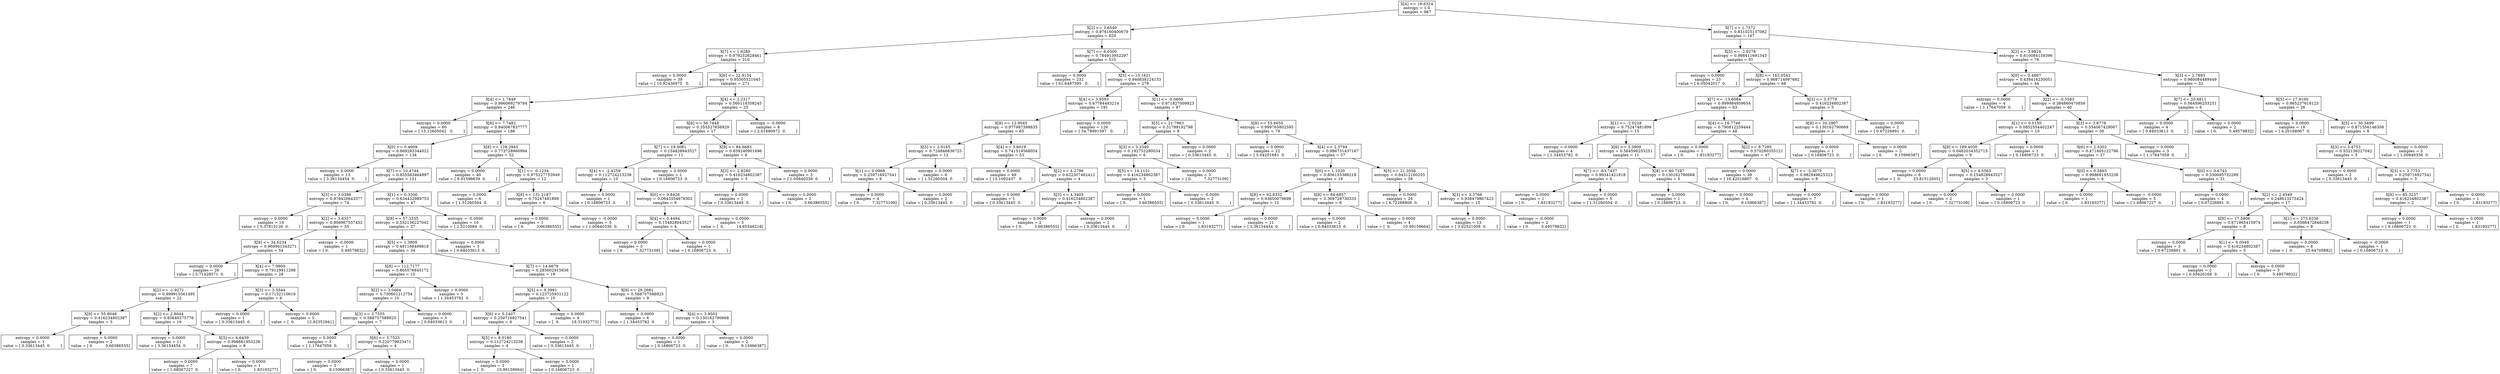 digraph Tree {
0 [label="X[4] <= 16.6324\nentropy = 1.0\nsamples = 987", shape="box"] ;
1 [label="X[2] <= 3.6540\nentropy = 0.976160400679\nsamples = 820", shape="box"] ;
0 -> 1 ;
2 [label="X[7] <= 1.8289\nentropy = 0.979252628461\nsamples = 310", shape="box"] ;
1 -> 2 ;
3 [label="entropy = 0.0000\nsamples = 39\nvalue = [ 10.92436975   0.        ]", shape="box"] ;
2 -> 3 ;
4 [label="X[6] <= 22.9154\nentropy = 0.95505521045\nsamples = 271", shape="box"] ;
2 -> 4 ;
5 [label="X[4] <= 1.7849\nentropy = 0.986069279784\nsamples = 246", shape="box"] ;
4 -> 5 ;
6 [label="entropy = 0.0000\nsamples = 60\nvalue = [ 15.12605042   0.        ]", shape="box"] ;
5 -> 6 ;
7 [label="X[6] <= 7.7482\nentropy = 0.940067837777\nsamples = 186", shape="box"] ;
5 -> 7 ;
8 [label="X[0] <= 0.4609\nentropy = 0.869283344022\nsamples = 134", shape="box"] ;
7 -> 8 ;
9 [label="entropy = 0.0000\nsamples = 13\nvalue = [ 3.36134454  0.        ]", shape="box"] ;
8 -> 9 ;
10 [label="X[7] <= 10.4744\nentropy = 0.835563464997\nsamples = 121", shape="box"] ;
8 -> 10 ;
11 [label="X[3] <= 3.0398\nentropy = 0.978420643377\nsamples = 74", shape="box"] ;
10 -> 11 ;
12 [label="entropy = 0.0000\nsamples = 19\nvalue = [ 5.37815126  0.        ]", shape="box"] ;
11 -> 12 ;
13 [label="X[2] <= 3.6357\nentropy = 0.908967557452\nsamples = 55", shape="box"] ;
11 -> 13 ;
14 [label="X[9] <= 34.6234\nentropy = 0.960941343271\nsamples = 54", shape="box"] ;
13 -> 14 ;
15 [label="entropy = 0.0000\nsamples = 26\nvalue = [ 5.71428571  0.        ]", shape="box"] ;
14 -> 15 ;
16 [label="X[4] <= 7.9800\nentropy = 0.79129911298\nsamples = 28", shape="box"] ;
14 -> 16 ;
17 [label="X[2] <= -1.9271\nentropy = 0.999915561495\nsamples = 22", shape="box"] ;
16 -> 17 ;
18 [label="X[9] <= 55.8048\nentropy = 0.416234802387\nsamples = 3", shape="box"] ;
17 -> 18 ;
19 [label="entropy = 0.0000\nsamples = 1\nvalue = [ 0.33613445  0.        ]", shape="box"] ;
18 -> 19 ;
20 [label="entropy = 0.0000\nsamples = 2\nvalue = [ 0.          3.66386555]", shape="box"] ;
18 -> 20 ;
21 [label="X[2] <= 2.8044\nentropy = 0.83640275776\nsamples = 19", shape="box"] ;
17 -> 21 ;
22 [label="entropy = 0.0000\nsamples = 11\nvalue = [ 3.36134454  0.        ]", shape="box"] ;
21 -> 22 ;
23 [label="X[3] <= 4.6439\nentropy = 0.998661953238\nsamples = 8", shape="box"] ;
21 -> 23 ;
24 [label="entropy = 0.0000\nsamples = 7\nvalue = [ 1.68067227  0.        ]", shape="box"] ;
23 -> 24 ;
25 [label="entropy = 0.0000\nsamples = 1\nvalue = [ 0.          1.83193277]", shape="box"] ;
23 -> 25 ;
26 [label="X[3] <= 3.5544\nentropy = 0.17152110619\nsamples = 6", shape="box"] ;
16 -> 26 ;
27 [label="entropy = 0.0000\nsamples = 1\nvalue = [ 0.33613445  0.        ]", shape="box"] ;
26 -> 27 ;
28 [label="entropy = 0.0000\nsamples = 5\nvalue = [  0.          12.82352941]", shape="box"] ;
26 -> 28 ;
29 [label="entropy = -0.0000\nsamples = 1\nvalue = [ 0.          5.49579832]", shape="box"] ;
13 -> 29 ;
30 [label="X[1] <= 0.3200\nentropy = 0.634422989753\nsamples = 47", shape="box"] ;
10 -> 30 ;
31 [label="X[9] <= 57.3335\nentropy = 0.532136227042\nsamples = 37", shape="box"] ;
30 -> 31 ;
32 [label="X[5] <= 1.3809\nentropy = 0.491168499818\nsamples = 34", shape="box"] ;
31 -> 32 ;
33 [label="X[8] <= 112.7177\nentropy = 0.865576845172\nsamples = 15", shape="box"] ;
32 -> 33 ;
34 [label="X[2] <= 3.0464\nentropy = 0.730601212754\nsamples = 10", shape="box"] ;
33 -> 34 ;
35 [label="X[3] <= 2.7555\nentropy = 0.588757588925\nsamples = 7", shape="box"] ;
34 -> 35 ;
36 [label="entropy = 0.0000\nsamples = 3\nvalue = [ 1.17647059  0.        ]", shape="box"] ;
35 -> 36 ;
37 [label="X[6] <= 3.7523\nentropy = 0.220779923471\nsamples = 4", shape="box"] ;
35 -> 37 ;
38 [label="entropy = 0.0000\nsamples = 3\nvalue = [ 0.          9.15966387]", shape="box"] ;
37 -> 38 ;
39 [label="entropy = 0.0000\nsamples = 1\nvalue = [ 0.33613445  0.        ]", shape="box"] ;
37 -> 39 ;
40 [label="entropy = 0.0000\nsamples = 3\nvalue = [ 0.84033613  0.        ]", shape="box"] ;
34 -> 40 ;
41 [label="entropy = 0.0000\nsamples = 5\nvalue = [ 1.34453782  0.        ]", shape="box"] ;
33 -> 41 ;
42 [label="X[7] <= 14.6679\nentropy = 0.285602915836\nsamples = 19", shape="box"] ;
32 -> 42 ;
43 [label="X[5] <= 9.3981\nentropy = 0.123725931122\nsamples = 10", shape="box"] ;
42 -> 43 ;
44 [label="X[6] <= 5.2407\nentropy = 0.259716927541\nsamples = 6", shape="box"] ;
43 -> 44 ;
45 [label="X[5] <= 8.0180\nentropy = 0.112724213238\nsamples = 4", shape="box"] ;
44 -> 45 ;
46 [label="entropy = 0.0000\nsamples = 3\nvalue = [  0.          10.99159664]", shape="box"] ;
45 -> 46 ;
47 [label="entropy = 0.0000\nsamples = 1\nvalue = [ 0.16806723  0.        ]", shape="box"] ;
45 -> 47 ;
48 [label="entropy = 0.0000\nsamples = 2\nvalue = [ 0.33613445  0.        ]", shape="box"] ;
44 -> 48 ;
49 [label="entropy = 0.0000\nsamples = 4\nvalue = [  0.          18.31932773]", shape="box"] ;
43 -> 49 ;
50 [label="X[9] <= 29.2681\nentropy = 0.588757588925\nsamples = 9", shape="box"] ;
42 -> 50 ;
51 [label="entropy = 0.0000\nsamples = 6\nvalue = [ 1.34453782  0.        ]", shape="box"] ;
50 -> 51 ;
52 [label="X[4] <= 3.9502\nentropy = 0.130162790668\nsamples = 3", shape="box"] ;
50 -> 52 ;
53 [label="entropy = 0.0000\nsamples = 1\nvalue = [ 0.16806723  0.        ]", shape="box"] ;
52 -> 53 ;
54 [label="entropy = 0.0000\nsamples = 2\nvalue = [ 0.          9.15966387]", shape="box"] ;
52 -> 54 ;
55 [label="entropy = 0.0000\nsamples = 3\nvalue = [ 0.84033613  0.        ]", shape="box"] ;
31 -> 55 ;
56 [label="entropy = -0.0000\nsamples = 10\nvalue = [ 2.5210084  0.       ]", shape="box"] ;
30 -> 56 ;
57 [label="X[8] <= 128.2945\nentropy = 0.773728960994\nsamples = 52", shape="box"] ;
7 -> 57 ;
58 [label="entropy = 0.0000\nsamples = 40\nvalue = [ 9.91596639  0.        ]", shape="box"] ;
57 -> 58 ;
59 [label="X[1] <= -0.1234\nentropy = 0.975227753949\nsamples = 12", shape="box"] ;
57 -> 59 ;
60 [label="entropy = 0.0000\nsamples = 6\nvalue = [ 1.51260504  0.        ]", shape="box"] ;
59 -> 60 ;
61 [label="X[8] <= 131.2187\nentropy = 0.75247481899\nsamples = 6", shape="box"] ;
59 -> 61 ;
62 [label="entropy = 0.0000\nsamples = 1\nvalue = [ 0.          3.66386555]", shape="box"] ;
61 -> 62 ;
63 [label="entropy = -0.0000\nsamples = 5\nvalue = [ 1.00840336  0.        ]", shape="box"] ;
61 -> 63 ;
64 [label="X[4] <= 2.2317\nentropy = 0.560118358245\nsamples = 25", shape="box"] ;
4 -> 64 ;
65 [label="X[6] <= 56.7448\nentropy = 0.355527656929\nsamples = 17", shape="box"] ;
64 -> 65 ;
66 [label="X[7] <= 19.0081\nentropy = 0.154828943527\nsamples = 11", shape="box"] ;
65 -> 66 ;
67 [label="X[4] <= -2.4259\nentropy = 0.112724213238\nsamples = 10", shape="box"] ;
66 -> 67 ;
68 [label="entropy = 0.0000\nsamples = 1\nvalue = [ 0.16806723  0.        ]", shape="box"] ;
67 -> 68 ;
69 [label="X[0] <= 0.8426\nentropy = 0.0643354678302\nsamples = 9", shape="box"] ;
67 -> 69 ;
70 [label="X[4] <= 0.4494\nentropy = 0.154828943527\nsamples = 4", shape="box"] ;
69 -> 70 ;
71 [label="entropy = 0.0000\nsamples = 3\nvalue = [ 0.          7.32773109]", shape="box"] ;
70 -> 71 ;
72 [label="entropy = 0.0000\nsamples = 1\nvalue = [ 0.16806723  0.        ]", shape="box"] ;
70 -> 72 ;
73 [label="entropy = 0.0000\nsamples = 5\nvalue = [  0.          14.65546218]", shape="box"] ;
69 -> 73 ;
74 [label="entropy = 0.0000\nsamples = 1\nvalue = [ 0.16806723  0.        ]", shape="box"] ;
66 -> 74 ;
75 [label="X[9] <= 84.6683\nentropy = 0.839240901696\nsamples = 6", shape="box"] ;
65 -> 75 ;
76 [label="X[3] <= 2.8280\nentropy = 0.416234802387\nsamples = 3", shape="box"] ;
75 -> 76 ;
77 [label="entropy = 0.0000\nsamples = 1\nvalue = [ 0.33613445  0.        ]", shape="box"] ;
76 -> 77 ;
78 [label="entropy = 0.0000\nsamples = 2\nvalue = [ 0.          3.66386555]", shape="box"] ;
76 -> 78 ;
79 [label="entropy = 0.0000\nsamples = 3\nvalue = [ 1.00840336  0.        ]", shape="box"] ;
75 -> 79 ;
80 [label="entropy = -0.0000\nsamples = 8\nvalue = [ 2.01680672  0.        ]", shape="box"] ;
64 -> 80 ;
81 [label="X[7] <= 6.0500\nentropy = 0.784913952297\nsamples = 510", shape="box"] ;
1 -> 81 ;
82 [label="entropy = 0.0000\nsamples = 232\nvalue = [ 61.8487395   0.       ]", shape="box"] ;
81 -> 82 ;
83 [label="X[5] <= 13.1621\nentropy = 0.946838124133\nsamples = 278", shape="box"] ;
81 -> 83 ;
84 [label="X[4] <= 3.9593\nentropy = 0.67784483214\nsamples = 191", shape="box"] ;
83 -> 84 ;
85 [label="X[9] <= 12.9045\nentropy = 0.977987398835\nsamples = 65", shape="box"] ;
84 -> 85 ;
86 [label="X[3] <= 2.9165\nentropy = 0.724848836725\nsamples = 12", shape="box"] ;
85 -> 86 ;
87 [label="X[1] <= 0.0968\nentropy = 0.259716927541\nsamples = 6", shape="box"] ;
86 -> 87 ;
88 [label="entropy = 0.0000\nsamples = 4\nvalue = [ 0.          7.32773109]", shape="box"] ;
87 -> 88 ;
89 [label="entropy = 0.0000\nsamples = 2\nvalue = [ 0.33613445  0.        ]", shape="box"] ;
87 -> 89 ;
90 [label="entropy = 0.0000\nsamples = 6\nvalue = [ 1.51260504  0.        ]", shape="box"] ;
86 -> 90 ;
91 [label="X[4] <= 3.6019\nentropy = 0.741519568054\nsamples = 53", shape="box"] ;
85 -> 91 ;
92 [label="entropy = 0.0000\nsamples = 49\nvalue = [ 13.1092437   0.       ]", shape="box"] ;
91 -> 92 ;
93 [label="X[2] <= 4.2796\nentropy = 0.622307462412\nsamples = 4", shape="box"] ;
91 -> 93 ;
94 [label="entropy = 0.0000\nsamples = 1\nvalue = [ 0.33613445  0.        ]", shape="box"] ;
93 -> 94 ;
95 [label="X[3] <= 4.3405\nentropy = 0.416234802387\nsamples = 3", shape="box"] ;
93 -> 95 ;
96 [label="entropy = 0.0000\nsamples = 2\nvalue = [ 0.          3.66386555]", shape="box"] ;
95 -> 96 ;
97 [label="entropy = 0.0000\nsamples = 1\nvalue = [ 0.33613445  0.        ]", shape="box"] ;
95 -> 97 ;
98 [label="entropy = 0.0000\nsamples = 126\nvalue = [ 34.78991597   0.        ]", shape="box"] ;
84 -> 98 ;
99 [label="X[1] <= -0.0609\nentropy = 0.971827009923\nsamples = 87", shape="box"] ;
83 -> 99 ;
100 [label="X[5] <= 21.7963\nentropy = 0.31799192798\nsamples = 8", shape="box"] ;
99 -> 100 ;
101 [label="X[3] <= 3.2340\nentropy = 0.192752280034\nsamples = 6", shape="box"] ;
100 -> 101 ;
102 [label="X[5] <= 14.1131\nentropy = 0.416234802387\nsamples = 3", shape="box"] ;
101 -> 102 ;
103 [label="entropy = 0.0000\nsamples = 1\nvalue = [ 0.          3.66386555]", shape="box"] ;
102 -> 103 ;
104 [label="entropy = -0.0000\nsamples = 2\nvalue = [ 0.33613445  0.        ]", shape="box"] ;
102 -> 104 ;
105 [label="entropy = 0.0000\nsamples = 3\nvalue = [ 0.          7.32773109]", shape="box"] ;
101 -> 105 ;
106 [label="entropy = 0.0000\nsamples = 2\nvalue = [ 0.33613445  0.        ]", shape="box"] ;
100 -> 106 ;
107 [label="X[8] <= 55.6055\nentropy = 0.999765802595\nsamples = 79", shape="box"] ;
99 -> 107 ;
108 [label="entropy = 0.0000\nsamples = 22\nvalue = [ 5.04201681  0.        ]", shape="box"] ;
107 -> 108 ;
109 [label="X[4] <= 2.3794\nentropy = 0.986731437167\nsamples = 57", shape="box"] ;
107 -> 109 ;
110 [label="X[0] <= 1.1020\nentropy = 0.806153388218\nsamples = 18", shape="box"] ;
109 -> 110 ;
111 [label="X[8] <= 62.8352\nentropy = 0.93650079698\nsamples = 12", shape="box"] ;
110 -> 111 ;
112 [label="entropy = 0.0000\nsamples = 1\nvalue = [ 0.          1.83193277]", shape="box"] ;
111 -> 112 ;
113 [label="entropy = 0.0000\nsamples = 11\nvalue = [ 3.36134454  0.        ]", shape="box"] ;
111 -> 113 ;
114 [label="X[8] <= 84.6857\nentropy = 0.369728730335\nsamples = 6", shape="box"] ;
110 -> 114 ;
115 [label="entropy = 0.0000\nsamples = 2\nvalue = [ 0.84033613  0.        ]", shape="box"] ;
114 -> 115 ;
116 [label="entropy = 0.0000\nsamples = 4\nvalue = [  0.          10.99159664]", shape="box"] ;
114 -> 116 ;
117 [label="X[5] <= 21.3556\nentropy = 0.94312160255\nsamples = 39", shape="box"] ;
109 -> 117 ;
118 [label="entropy = 0.0000\nsamples = 24\nvalue = [ 6.72268908  0.        ]", shape="box"] ;
117 -> 118 ;
119 [label="X[3] <= 3.3766\nentropy = 0.938479867423\nsamples = 15", shape="box"] ;
117 -> 119 ;
120 [label="entropy = 0.0000\nsamples = 13\nvalue = [ 3.02521008  0.        ]", shape="box"] ;
119 -> 120 ;
121 [label="entropy = -0.0000\nsamples = 2\nvalue = [ 0.          5.49579832]", shape="box"] ;
119 -> 121 ;
122 [label="X[7] <= 1.7372\nentropy = 0.831025137082\nsamples = 167", shape="box"] ;
0 -> 122 ;
123 [label="X[5] <= -2.8278\nentropy = 0.998411691345\nsamples = 91", shape="box"] ;
122 -> 123 ;
124 [label="entropy = 0.0000\nsamples = 23\nvalue = [ 6.05042017  0.        ]", shape="box"] ;
123 -> 124 ;
125 [label="X[8] <= 163.0543\nentropy = 0.968714997682\nsamples = 68", shape="box"] ;
123 -> 125 ;
126 [label="X[7] <= -13.6084\nentropy = 0.999984959654\nsamples = 63", shape="box"] ;
125 -> 126 ;
127 [label="X[1] <= -2.0228\nentropy = 0.75247481899\nsamples = 15", shape="box"] ;
126 -> 127 ;
128 [label="entropy = 0.0000\nsamples = 4\nvalue = [ 1.34453782  0.        ]", shape="box"] ;
127 -> 128 ;
129 [label="X[6] <= 3.3809\nentropy = 0.564596253251\nsamples = 11", shape="box"] ;
127 -> 129 ;
130 [label="X[7] <= -63.7437\nentropy = 0.99341421818\nsamples = 6", shape="box"] ;
129 -> 130 ;
131 [label="entropy = 0.0000\nsamples = 1\nvalue = [ 0.          1.83193277]", shape="box"] ;
130 -> 131 ;
132 [label="entropy = 0.0000\nsamples = 5\nvalue = [ 1.51260504  0.        ]", shape="box"] ;
130 -> 132 ;
133 [label="X[8] <= 60.7287\nentropy = 0.130162790668\nsamples = 5", shape="box"] ;
129 -> 133 ;
134 [label="entropy = 0.0000\nsamples = 1\nvalue = [ 0.16806723  0.        ]", shape="box"] ;
133 -> 134 ;
135 [label="entropy = 0.0000\nsamples = 4\nvalue = [ 0.          9.15966387]", shape="box"] ;
133 -> 135 ;
136 [label="X[4] <= 16.7746\nentropy = 0.790812259444\nsamples = 48", shape="box"] ;
126 -> 136 ;
137 [label="entropy = 0.0000\nsamples = 1\nvalue = [ 0.          1.83193277]", shape="box"] ;
136 -> 137 ;
138 [label="X[2] <= 8.7285\nentropy = 0.570280355121\nsamples = 47", shape="box"] ;
136 -> 138 ;
139 [label="entropy = 0.0000\nsamples = 39\nvalue = [ 10.42016807   0.        ]", shape="box"] ;
138 -> 139 ;
140 [label="X[7] <= -3.3075\nentropy = 0.982949625323\nsamples = 8", shape="box"] ;
138 -> 140 ;
141 [label="entropy = 0.0000\nsamples = 7\nvalue = [ 1.34453782  0.        ]", shape="box"] ;
140 -> 141 ;
142 [label="entropy = 0.0000\nsamples = 1\nvalue = [ 0.          1.83193277]", shape="box"] ;
140 -> 142 ;
143 [label="X[3] <= 3.3779\nentropy = 0.416234802387\nsamples = 5", shape="box"] ;
125 -> 143 ;
144 [label="X[9] <= 20.2907\nentropy = 0.130162790668\nsamples = 3", shape="box"] ;
143 -> 144 ;
145 [label="entropy = 0.0000\nsamples = 1\nvalue = [ 0.16806723  0.        ]", shape="box"] ;
144 -> 145 ;
146 [label="entropy = 0.0000\nsamples = 2\nvalue = [ 0.          9.15966387]", shape="box"] ;
144 -> 146 ;
147 [label="entropy = 0.0000\nsamples = 2\nvalue = [ 0.67226891  0.        ]", shape="box"] ;
143 -> 147 ;
148 [label="X[2] <= 3.9824\nentropy = 0.610084159396\nsamples = 76", shape="box"] ;
122 -> 148 ;
149 [label="X[0] <= 0.4887\nentropy = 0.438416230051\nsamples = 44", shape="box"] ;
148 -> 149 ;
150 [label="entropy = 0.0000\nsamples = 4\nvalue = [ 1.17647059  0.        ]", shape="box"] ;
149 -> 150 ;
151 [label="X[2] <= -0.5583\nentropy = 0.384860470856\nsamples = 40", shape="box"] ;
149 -> 151 ;
152 [label="X[1] <= 0.0150\nentropy = 0.0852554402247\nsamples = 10", shape="box"] ;
151 -> 152 ;
153 [label="X[8] <= 109.4030\nentropy = 0.0482034352715\nsamples = 9", shape="box"] ;
152 -> 153 ;
154 [label="entropy = 0.0000\nsamples = 6\nvalue = [  0.          23.81512605]", shape="box"] ;
153 -> 154 ;
155 [label="X[5] <= 4.5565\nentropy = 0.154828943527\nsamples = 3", shape="box"] ;
153 -> 155 ;
156 [label="entropy = 0.0000\nsamples = 2\nvalue = [ 0.          7.32773109]", shape="box"] ;
155 -> 156 ;
157 [label="entropy = 0.0000\nsamples = 1\nvalue = [ 0.16806723  0.        ]", shape="box"] ;
155 -> 157 ;
158 [label="entropy = 0.0000\nsamples = 1\nvalue = [ 0.16806723  0.        ]", shape="box"] ;
152 -> 158 ;
159 [label="X[3] <= 3.8778\nentropy = 0.554067429067\nsamples = 30", shape="box"] ;
151 -> 159 ;
160 [label="X[6] <= 2.5302\nentropy = 0.471605122796\nsamples = 27", shape="box"] ;
159 -> 160 ;
161 [label="X[0] <= 0.5865\nentropy = 0.998661953238\nsamples = 6", shape="box"] ;
160 -> 161 ;
162 [label="entropy = 0.0000\nsamples = 1\nvalue = [ 0.          1.83193277]", shape="box"] ;
161 -> 162 ;
163 [label="entropy = -0.0000\nsamples = 5\nvalue = [ 1.68067227  0.        ]", shape="box"] ;
161 -> 163 ;
164 [label="X[0] <= 0.6745\nentropy = 0.330695732299\nsamples = 21", shape="box"] ;
160 -> 164 ;
165 [label="entropy = 0.0000\nsamples = 4\nvalue = [ 0.67226891  0.        ]", shape="box"] ;
164 -> 165 ;
166 [label="X[2] <= 2.4549\nentropy = 0.248613275424\nsamples = 17", shape="box"] ;
164 -> 166 ;
167 [label="X[9] <= 17.5806\nentropy = 0.671965415974\nsamples = 8", shape="box"] ;
166 -> 167 ;
168 [label="entropy = 0.0000\nsamples = 3\nvalue = [ 0.67226891  0.        ]", shape="box"] ;
167 -> 168 ;
169 [label="X[1] <= 0.0049\nentropy = 0.416234802387\nsamples = 5", shape="box"] ;
167 -> 169 ;
170 [label="entropy = 0.0000\nsamples = 2\nvalue = [ 0.50420168  0.        ]", shape="box"] ;
169 -> 170 ;
171 [label="entropy = 0.0000\nsamples = 3\nvalue = [ 0.          5.49579832]", shape="box"] ;
169 -> 171 ;
172 [label="X[1] <= 273.6236\nentropy = 0.0566472848238\nsamples = 9", shape="box"] ;
166 -> 172 ;
173 [label="entropy = 0.0000\nsamples = 8\nvalue = [  0.          25.64705882]", shape="box"] ;
172 -> 173 ;
174 [label="entropy = -0.0000\nsamples = 1\nvalue = [ 0.16806723  0.        ]", shape="box"] ;
172 -> 174 ;
175 [label="entropy = 0.0000\nsamples = 3\nvalue = [ 1.17647059  0.        ]", shape="box"] ;
159 -> 175 ;
176 [label="X[3] <= 2.7893\nentropy = 0.980084489449\nsamples = 32", shape="box"] ;
148 -> 176 ;
177 [label="X[7] <= 20.6811\nentropy = 0.564596253251\nsamples = 6", shape="box"] ;
176 -> 177 ;
178 [label="entropy = 0.0000\nsamples = 4\nvalue = [ 0.84033613  0.        ]", shape="box"] ;
177 -> 178 ;
179 [label="entropy = 0.0000\nsamples = 2\nvalue = [ 0.          5.49579832]", shape="box"] ;
177 -> 179 ;
180 [label="X[5] <= 17.9100\nentropy = 0.965237618123\nsamples = 26", shape="box"] ;
176 -> 180 ;
181 [label="entropy = 0.0000\nsamples = 18\nvalue = [ 4.20168067  0.        ]", shape="box"] ;
180 -> 181 ;
182 [label="X[5] <= 30.3499\nentropy = 0.871556146308\nsamples = 8", shape="box"] ;
180 -> 182 ;
183 [label="X[3] <= 3.4753\nentropy = 0.532136227042\nsamples = 5", shape="box"] ;
182 -> 183 ;
184 [label="entropy = 0.0000\nsamples = 2\nvalue = [ 0.33613445  0.        ]", shape="box"] ;
183 -> 184 ;
185 [label="X[3] <= 3.7753\nentropy = 0.259716927541\nsamples = 3", shape="box"] ;
183 -> 185 ;
186 [label="X[8] <= 85.3237\nentropy = 0.416234802387\nsamples = 2", shape="box"] ;
185 -> 186 ;
187 [label="entropy = 0.0000\nsamples = 1\nvalue = [ 0.16806723  0.        ]", shape="box"] ;
186 -> 187 ;
188 [label="entropy = 0.0000\nsamples = 1\nvalue = [ 0.          1.83193277]", shape="box"] ;
186 -> 188 ;
189 [label="entropy = -0.0000\nsamples = 1\nvalue = [ 0.          1.83193277]", shape="box"] ;
185 -> 189 ;
190 [label="entropy = 0.0000\nsamples = 3\nvalue = [ 1.00840336  0.        ]", shape="box"] ;
182 -> 190 ;
}